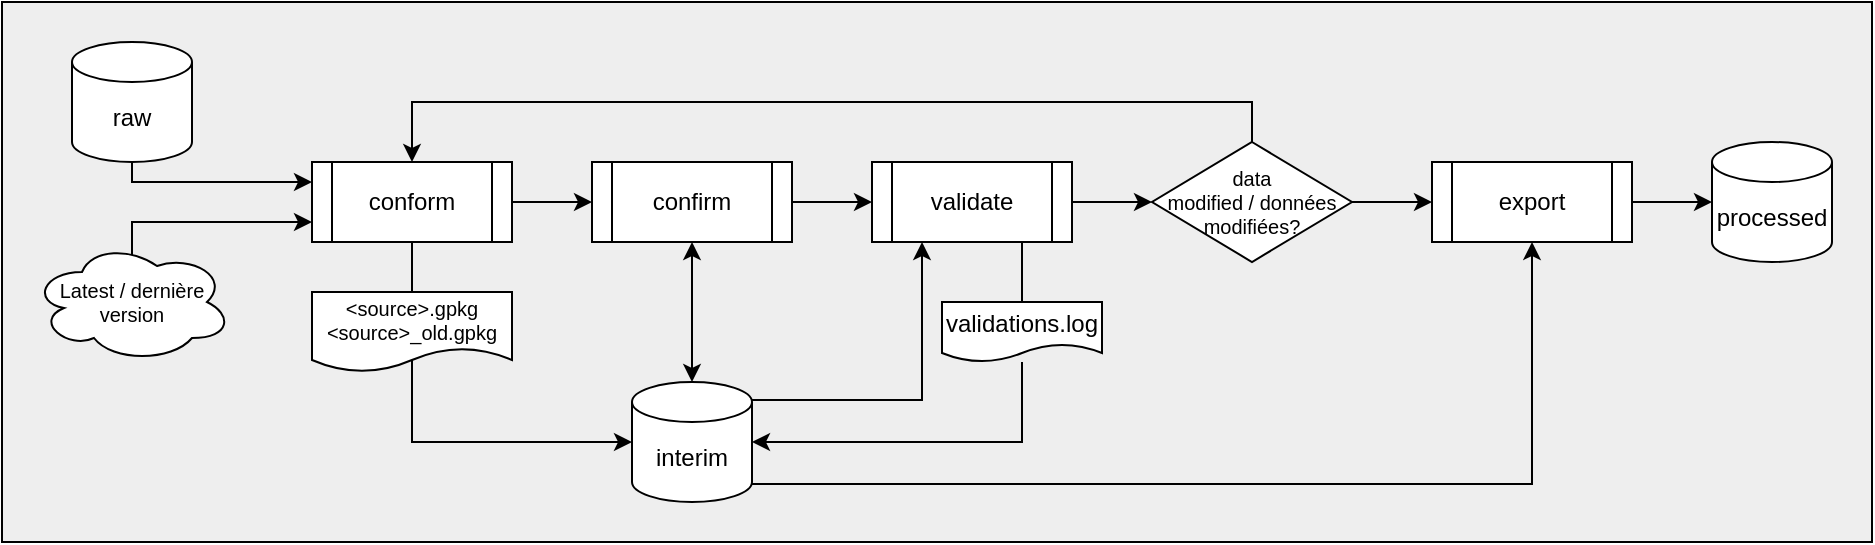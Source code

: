 <mxfile version="22.1.2" type="device">
  <diagram name="full_process" id="mGnFi59fGjoqJcVTpOlQ">
    <mxGraphModel dx="1106" dy="579" grid="1" gridSize="10" guides="1" tooltips="1" connect="1" arrows="1" fold="1" page="1" pageScale="1" pageWidth="1100" pageHeight="850" math="0" shadow="0">
      <root>
        <mxCell id="0" />
        <mxCell id="1" parent="0" />
        <mxCell id="oyKTxp-DUJ7pbhX4X41o-53" value="" style="rounded=0;whiteSpace=wrap;html=1;fillColor=#EEEEEE;" parent="1" vertex="1">
          <mxGeometry width="935" height="270" as="geometry" />
        </mxCell>
        <mxCell id="oyKTxp-DUJ7pbhX4X41o-31" value="" style="edgeStyle=orthogonalEdgeStyle;rounded=0;orthogonalLoop=1;jettySize=auto;html=1;entryX=0;entryY=0.25;entryDx=0;entryDy=0;exitX=0.5;exitY=1;exitDx=0;exitDy=0;exitPerimeter=0;" parent="1" source="oyKTxp-DUJ7pbhX4X41o-10" target="oyKTxp-DUJ7pbhX4X41o-30" edge="1">
          <mxGeometry relative="1" as="geometry">
            <Array as="points">
              <mxPoint x="65" y="90" />
            </Array>
          </mxGeometry>
        </mxCell>
        <mxCell id="oyKTxp-DUJ7pbhX4X41o-10" value="&lt;br&gt;raw" style="strokeWidth=1;html=1;shape=mxgraph.flowchart.database;whiteSpace=wrap;verticalAlign=middle;" parent="1" vertex="1">
          <mxGeometry x="35" y="20" width="60" height="60" as="geometry" />
        </mxCell>
        <mxCell id="oyKTxp-DUJ7pbhX4X41o-11" value="&lt;br&gt;interim" style="strokeWidth=1;html=1;shape=mxgraph.flowchart.database;whiteSpace=wrap;verticalAlign=middle;" parent="1" vertex="1">
          <mxGeometry x="315" y="190" width="60" height="60" as="geometry" />
        </mxCell>
        <mxCell id="oyKTxp-DUJ7pbhX4X41o-12" value="&lt;br&gt;processed" style="strokeWidth=1;html=1;shape=mxgraph.flowchart.database;whiteSpace=wrap;verticalAlign=middle;" parent="1" vertex="1">
          <mxGeometry x="855" y="70" width="60" height="60" as="geometry" />
        </mxCell>
        <mxCell id="oyKTxp-DUJ7pbhX4X41o-38" value="" style="edgeStyle=orthogonalEdgeStyle;rounded=0;orthogonalLoop=1;jettySize=auto;html=1;" parent="1" source="oyKTxp-DUJ7pbhX4X41o-30" target="oyKTxp-DUJ7pbhX4X41o-34" edge="1">
          <mxGeometry relative="1" as="geometry" />
        </mxCell>
        <mxCell id="oyKTxp-DUJ7pbhX4X41o-30" value="conform" style="shape=process;whiteSpace=wrap;html=1;backgroundOutline=1;" parent="1" vertex="1">
          <mxGeometry x="155" y="80" width="100" height="40" as="geometry" />
        </mxCell>
        <mxCell id="oyKTxp-DUJ7pbhX4X41o-33" style="edgeStyle=orthogonalEdgeStyle;rounded=0;orthogonalLoop=1;jettySize=auto;html=1;entryX=0;entryY=0.5;entryDx=0;entryDy=0;entryPerimeter=0;exitX=0.5;exitY=1;exitDx=0;exitDy=0;" parent="1" source="oyKTxp-DUJ7pbhX4X41o-30" target="oyKTxp-DUJ7pbhX4X41o-11" edge="1">
          <mxGeometry relative="1" as="geometry">
            <Array as="points">
              <mxPoint x="205" y="220" />
            </Array>
          </mxGeometry>
        </mxCell>
        <mxCell id="oyKTxp-DUJ7pbhX4X41o-42" value="" style="edgeStyle=orthogonalEdgeStyle;rounded=0;orthogonalLoop=1;jettySize=auto;html=1;" parent="1" source="oyKTxp-DUJ7pbhX4X41o-34" target="oyKTxp-DUJ7pbhX4X41o-35" edge="1">
          <mxGeometry relative="1" as="geometry" />
        </mxCell>
        <mxCell id="oyKTxp-DUJ7pbhX4X41o-34" value="confirm" style="shape=process;whiteSpace=wrap;html=1;backgroundOutline=1;" parent="1" vertex="1">
          <mxGeometry x="295" y="80" width="100" height="40" as="geometry" />
        </mxCell>
        <mxCell id="oyKTxp-DUJ7pbhX4X41o-56" style="edgeStyle=orthogonalEdgeStyle;rounded=0;orthogonalLoop=1;jettySize=auto;html=1;entryX=0.5;entryY=0;entryDx=0;entryDy=0;exitX=0.75;exitY=1;exitDx=0;exitDy=0;endArrow=none;endFill=0;" parent="1" source="oyKTxp-DUJ7pbhX4X41o-35" target="oyKTxp-DUJ7pbhX4X41o-54" edge="1">
          <mxGeometry relative="1" as="geometry" />
        </mxCell>
        <mxCell id="oyKTxp-DUJ7pbhX4X41o-67" value="" style="edgeStyle=orthogonalEdgeStyle;rounded=0;orthogonalLoop=1;jettySize=auto;html=1;" parent="1" source="oyKTxp-DUJ7pbhX4X41o-35" target="oyKTxp-DUJ7pbhX4X41o-65" edge="1">
          <mxGeometry relative="1" as="geometry" />
        </mxCell>
        <mxCell id="oyKTxp-DUJ7pbhX4X41o-35" value="validate" style="shape=process;whiteSpace=wrap;html=1;backgroundOutline=1;" parent="1" vertex="1">
          <mxGeometry x="435" y="80" width="100" height="40" as="geometry" />
        </mxCell>
        <mxCell id="oyKTxp-DUJ7pbhX4X41o-47" value="" style="edgeStyle=orthogonalEdgeStyle;rounded=0;orthogonalLoop=1;jettySize=auto;html=1;" parent="1" source="oyKTxp-DUJ7pbhX4X41o-36" target="oyKTxp-DUJ7pbhX4X41o-12" edge="1">
          <mxGeometry relative="1" as="geometry" />
        </mxCell>
        <mxCell id="oyKTxp-DUJ7pbhX4X41o-36" value="export" style="shape=process;whiteSpace=wrap;html=1;backgroundOutline=1;" parent="1" vertex="1">
          <mxGeometry x="715" y="80" width="100" height="40" as="geometry" />
        </mxCell>
        <mxCell id="oyKTxp-DUJ7pbhX4X41o-37" style="edgeStyle=orthogonalEdgeStyle;rounded=0;orthogonalLoop=1;jettySize=auto;html=1;entryX=0.5;entryY=0;entryDx=0;entryDy=0;entryPerimeter=0;startArrow=classic;startFill=1;" parent="1" source="oyKTxp-DUJ7pbhX4X41o-34" target="oyKTxp-DUJ7pbhX4X41o-11" edge="1">
          <mxGeometry relative="1" as="geometry" />
        </mxCell>
        <mxCell id="oyKTxp-DUJ7pbhX4X41o-45" style="edgeStyle=orthogonalEdgeStyle;rounded=0;orthogonalLoop=1;jettySize=auto;html=1;entryX=1;entryY=0.85;entryDx=0;entryDy=0;entryPerimeter=0;startArrow=classic;startFill=1;endArrow=none;endFill=0;exitX=0.5;exitY=1;exitDx=0;exitDy=0;jumpStyle=line;jumpSize=8;" parent="1" source="oyKTxp-DUJ7pbhX4X41o-36" target="oyKTxp-DUJ7pbhX4X41o-11" edge="1">
          <mxGeometry relative="1" as="geometry">
            <Array as="points">
              <mxPoint x="765" y="241" />
            </Array>
          </mxGeometry>
        </mxCell>
        <mxCell id="oyKTxp-DUJ7pbhX4X41o-54" value="validations.log" style="shape=document;whiteSpace=wrap;html=1;boundedLbl=1;" parent="1" vertex="1">
          <mxGeometry x="470" y="150" width="80" height="30" as="geometry" />
        </mxCell>
        <mxCell id="oyKTxp-DUJ7pbhX4X41o-55" style="edgeStyle=orthogonalEdgeStyle;rounded=0;orthogonalLoop=1;jettySize=auto;html=1;entryX=0.25;entryY=1;entryDx=0;entryDy=0;exitX=1;exitY=0.15;exitDx=0;exitDy=0;exitPerimeter=0;" parent="1" source="oyKTxp-DUJ7pbhX4X41o-11" target="oyKTxp-DUJ7pbhX4X41o-35" edge="1">
          <mxGeometry relative="1" as="geometry">
            <Array as="points">
              <mxPoint x="460" y="199" />
            </Array>
          </mxGeometry>
        </mxCell>
        <mxCell id="oyKTxp-DUJ7pbhX4X41o-59" style="edgeStyle=orthogonalEdgeStyle;rounded=0;orthogonalLoop=1;jettySize=auto;html=1;entryX=1;entryY=0.5;entryDx=0;entryDy=0;entryPerimeter=0;" parent="1" source="oyKTxp-DUJ7pbhX4X41o-54" target="oyKTxp-DUJ7pbhX4X41o-11" edge="1">
          <mxGeometry relative="1" as="geometry">
            <Array as="points">
              <mxPoint x="510" y="220" />
            </Array>
          </mxGeometry>
        </mxCell>
        <mxCell id="oyKTxp-DUJ7pbhX4X41o-66" style="edgeStyle=orthogonalEdgeStyle;rounded=0;orthogonalLoop=1;jettySize=auto;html=1;entryX=0.5;entryY=0;entryDx=0;entryDy=0;jumpStyle=line;jumpSize=8;" parent="1" source="oyKTxp-DUJ7pbhX4X41o-65" target="oyKTxp-DUJ7pbhX4X41o-30" edge="1">
          <mxGeometry relative="1" as="geometry">
            <Array as="points">
              <mxPoint x="625" y="50" />
              <mxPoint x="205" y="50" />
            </Array>
          </mxGeometry>
        </mxCell>
        <mxCell id="oyKTxp-DUJ7pbhX4X41o-68" value="" style="edgeStyle=orthogonalEdgeStyle;rounded=0;orthogonalLoop=1;jettySize=auto;html=1;" parent="1" source="oyKTxp-DUJ7pbhX4X41o-65" target="oyKTxp-DUJ7pbhX4X41o-36" edge="1">
          <mxGeometry relative="1" as="geometry" />
        </mxCell>
        <mxCell id="oyKTxp-DUJ7pbhX4X41o-65" value="data &lt;br&gt;modified / données&lt;br&gt;modifiées?" style="rhombus;whiteSpace=wrap;html=1;fontSize=10;" parent="1" vertex="1">
          <mxGeometry x="575" y="70" width="100" height="60" as="geometry" />
        </mxCell>
        <mxCell id="lPDzMG5Q1dtwAAUNWrIu-3" style="edgeStyle=orthogonalEdgeStyle;rounded=0;orthogonalLoop=1;jettySize=auto;html=1;entryX=0;entryY=0.75;entryDx=0;entryDy=0;exitX=0.5;exitY=0.117;exitDx=0;exitDy=0;exitPerimeter=0;" parent="1" source="lPDzMG5Q1dtwAAUNWrIu-1" target="oyKTxp-DUJ7pbhX4X41o-30" edge="1">
          <mxGeometry relative="1" as="geometry">
            <Array as="points">
              <mxPoint x="65" y="110" />
            </Array>
          </mxGeometry>
        </mxCell>
        <mxCell id="lPDzMG5Q1dtwAAUNWrIu-1" value="&lt;font style=&quot;font-size: 10px;&quot;&gt;Latest / dernière version&lt;/font&gt;" style="ellipse;shape=cloud;whiteSpace=wrap;html=1;fontSize=10;" parent="1" vertex="1">
          <mxGeometry x="15" y="120" width="100" height="60" as="geometry" />
        </mxCell>
        <mxCell id="lPDzMG5Q1dtwAAUNWrIu-4" value="&amp;lt;source&amp;gt;.gpkg&lt;br&gt;&amp;lt;source&amp;gt;_old.gpkg" style="shape=document;whiteSpace=wrap;html=1;boundedLbl=1;fontSize=10;" parent="1" vertex="1">
          <mxGeometry x="155" y="145" width="100" height="40" as="geometry" />
        </mxCell>
      </root>
    </mxGraphModel>
  </diagram>
</mxfile>
